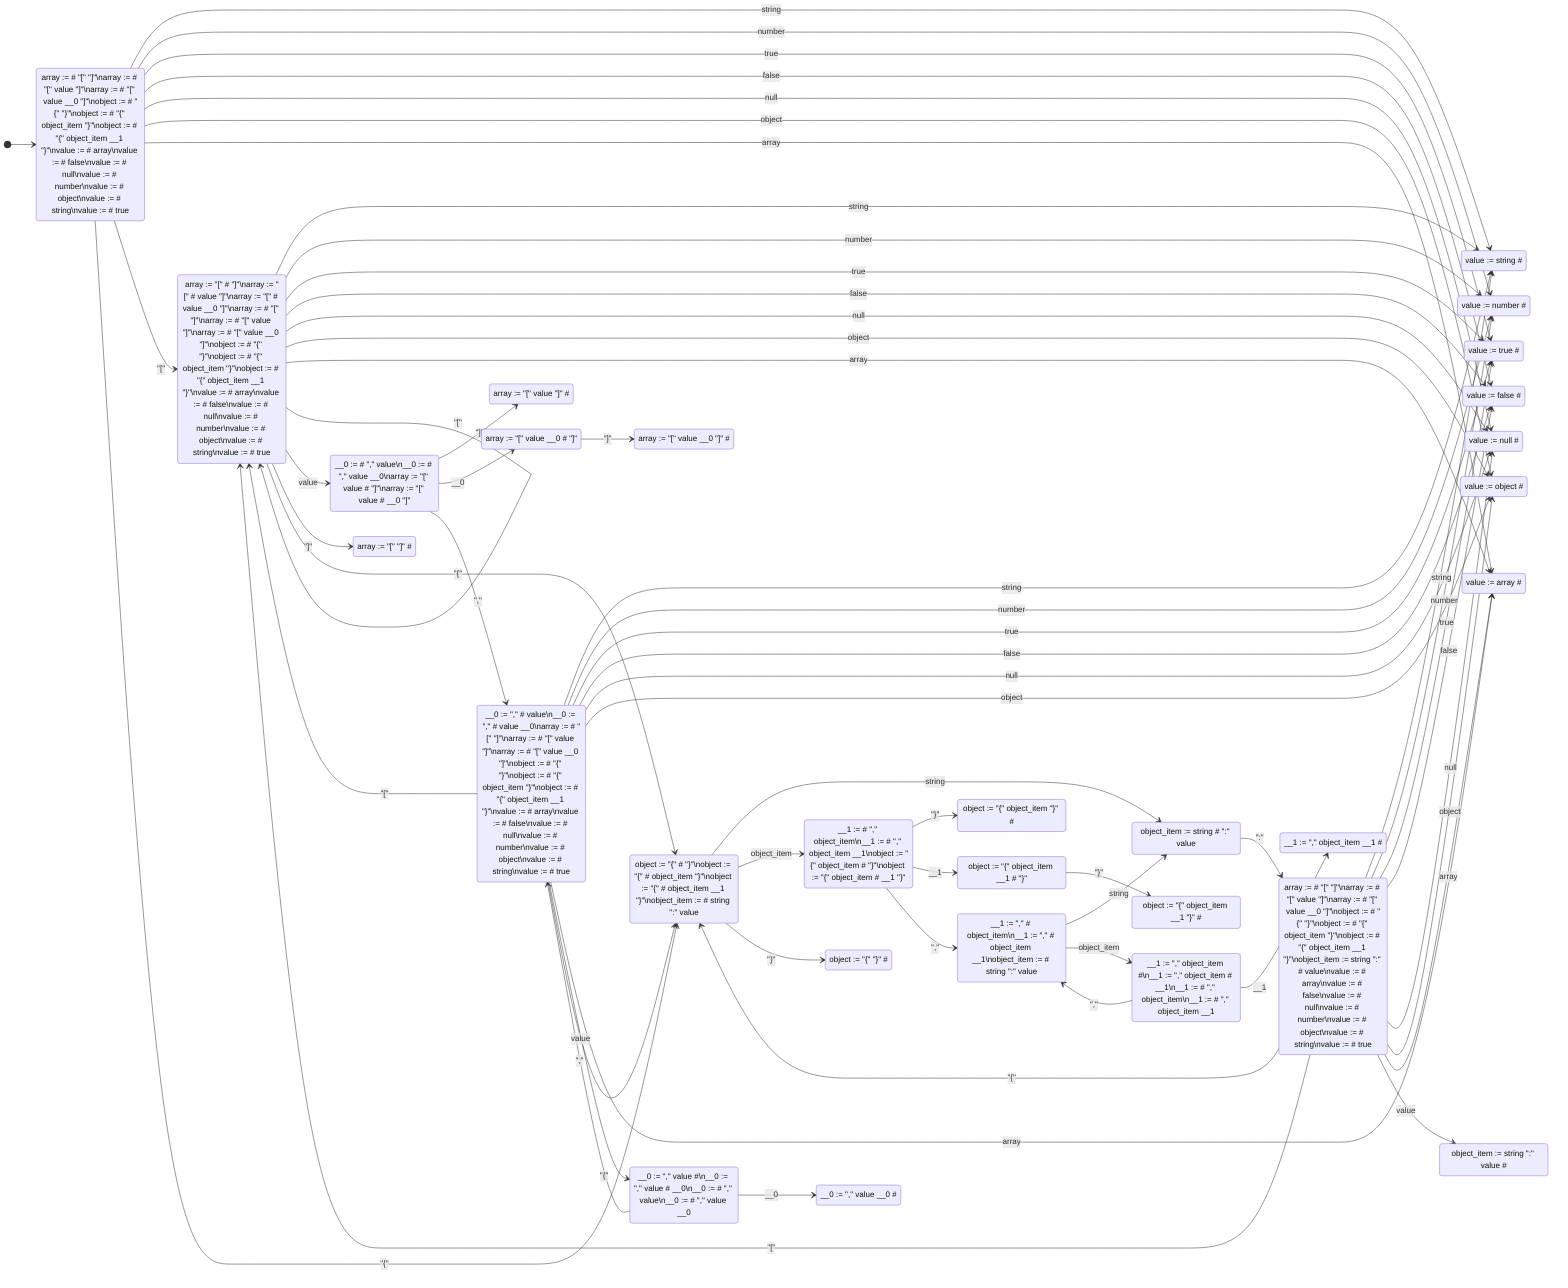 stateDiagram-v2
direction LR
[*] --> p1isnk8
state "array := # &quot;[&quot; &quot;]&quot;\narray := # &quot;[&quot; value &quot;]&quot;\narray := # &quot;[&quot; value __0 &quot;]&quot;\nobject := # &quot;{&quot; &quot;}&quot;\nobject := # &quot;{&quot; object_item &quot;}&quot;\nobject := # &quot;{&quot; object_item __1 &quot;}&quot;\nvalue := # array\nvalue := # false\nvalue := # null\nvalue := # number\nvalue := # object\nvalue := # string\nvalue := # true" as p1isnk8
p1isnk8 --> ni8p34u: #115;#116;#114;#105;#110;#103;
p1isnk8 --> n83f946: #110;#117;#109;#98;#101;#114;
p1isnk8 --> pcbppr3: #116;#114;#117;#101;
p1isnk8 --> pqcxq54: #102;#97;#108;#115;#101;
p1isnk8 --> p9ixrh4: #110;#117;#108;#108;
p1isnk8 --> pollbps: #111;#98;#106;#101;#99;#116;
p1isnk8 --> pw4tmby: #97;#114;#114;#97;#121;
p1isnk8 --> nmuqptn: #34;#91;#34;
p1isnk8 --> nr4imeh: #34;#123;#34;
state "value := string #" as ni8p34u
state "value := number #" as n83f946
state "value := true #" as pcbppr3
state "value := false #" as pqcxq54
state "value := null #" as p9ixrh4
state "value := object #" as pollbps
state "value := array #" as pw4tmby
state "array := &quot;[&quot; # &quot;]&quot;\narray := &quot;[&quot; # value &quot;]&quot;\narray := &quot;[&quot; # value __0 &quot;]&quot;\narray := # &quot;[&quot; &quot;]&quot;\narray := # &quot;[&quot; value &quot;]&quot;\narray := # &quot;[&quot; value __0 &quot;]&quot;\nobject := # &quot;{&quot; &quot;}&quot;\nobject := # &quot;{&quot; object_item &quot;}&quot;\nobject := # &quot;{&quot; object_item __1 &quot;}&quot;\nvalue := # array\nvalue := # false\nvalue := # null\nvalue := # number\nvalue := # object\nvalue := # string\nvalue := # true" as nmuqptn
nmuqptn --> ni8p34u: #115;#116;#114;#105;#110;#103;
nmuqptn --> n83f946: #110;#117;#109;#98;#101;#114;
nmuqptn --> pcbppr3: #116;#114;#117;#101;
nmuqptn --> pqcxq54: #102;#97;#108;#115;#101;
nmuqptn --> p9ixrh4: #110;#117;#108;#108;
nmuqptn --> pollbps: #111;#98;#106;#101;#99;#116;
nmuqptn --> pw4tmby: #97;#114;#114;#97;#121;
nmuqptn --> nmuqptn: #34;#91;#34;
nmuqptn --> niaa92u: #118;#97;#108;#117;#101;
nmuqptn --> p6ippfh: #34;#93;#34;
nmuqptn --> nr4imeh: #34;#123;#34;
state "object := &quot;{&quot; # &quot;}&quot;\nobject := &quot;{&quot; # object_item &quot;}&quot;\nobject := &quot;{&quot; # object_item __1 &quot;}&quot;\nobject_item := # string &quot;:&quot; value" as nr4imeh
nr4imeh --> nhocv7l: #115;#116;#114;#105;#110;#103;
nr4imeh --> psuc31o: #111;#98;#106;#101;#99;#116;#95;#105;#116;#101;#109;
nr4imeh --> pnt6gt3: #34;#125;#34;
state "__0 := # &quot;,&quot; value\n__0 := # &quot;,&quot; value __0\narray := &quot;[&quot; value # &quot;]&quot;\narray := &quot;[&quot; value # __0 &quot;]&quot;" as niaa92u
niaa92u --> ny6blbm: #34;#93;#34;
niaa92u --> njbussi: #95;#95;#48;
niaa92u --> pa9yddk: #34;#44;#34;
state "array := &quot;[&quot; &quot;]&quot; #" as p6ippfh
state "object_item := string # &quot;:&quot; value" as nhocv7l
nhocv7l --> nwyx937: #34;#58;#34;
state "__1 := # &quot;,&quot; object_item\n__1 := # &quot;,&quot; object_item __1\nobject := &quot;{&quot; object_item # &quot;}&quot;\nobject := &quot;{&quot; object_item # __1 &quot;}&quot;" as psuc31o
psuc31o --> p9o3t1m: #34;#125;#34;
psuc31o --> pnxi3y3: #95;#95;#49;
psuc31o --> pjv35e2: #34;#44;#34;
state "object := &quot;{&quot; &quot;}&quot; #" as pnt6gt3
state "array := &quot;[&quot; value &quot;]&quot; #" as ny6blbm
state "array := &quot;[&quot; value __0 # &quot;]&quot;" as njbussi
njbussi --> njbbon6: #34;#93;#34;
state "__0 := &quot;,&quot; # value\n__0 := &quot;,&quot; # value __0\narray := # &quot;[&quot; &quot;]&quot;\narray := # &quot;[&quot; value &quot;]&quot;\narray := # &quot;[&quot; value __0 &quot;]&quot;\nobject := # &quot;{&quot; &quot;}&quot;\nobject := # &quot;{&quot; object_item &quot;}&quot;\nobject := # &quot;{&quot; object_item __1 &quot;}&quot;\nvalue := # array\nvalue := # false\nvalue := # null\nvalue := # number\nvalue := # object\nvalue := # string\nvalue := # true" as pa9yddk
pa9yddk --> ni8p34u: #115;#116;#114;#105;#110;#103;
pa9yddk --> n83f946: #110;#117;#109;#98;#101;#114;
pa9yddk --> pcbppr3: #116;#114;#117;#101;
pa9yddk --> pqcxq54: #102;#97;#108;#115;#101;
pa9yddk --> p9ixrh4: #110;#117;#108;#108;
pa9yddk --> pollbps: #111;#98;#106;#101;#99;#116;
pa9yddk --> pw4tmby: #97;#114;#114;#97;#121;
pa9yddk --> nmuqptn: #34;#91;#34;
pa9yddk --> pbfri3u: #118;#97;#108;#117;#101;
pa9yddk --> nr4imeh: #34;#123;#34;
state "array := # &quot;[&quot; &quot;]&quot;\narray := # &quot;[&quot; value &quot;]&quot;\narray := # &quot;[&quot; value __0 &quot;]&quot;\nobject := # &quot;{&quot; &quot;}&quot;\nobject := # &quot;{&quot; object_item &quot;}&quot;\nobject := # &quot;{&quot; object_item __1 &quot;}&quot;\nobject_item := string &quot;:&quot; # value\nvalue := # array\nvalue := # false\nvalue := # null\nvalue := # number\nvalue := # object\nvalue := # string\nvalue := # true" as nwyx937
nwyx937 --> ni8p34u: #115;#116;#114;#105;#110;#103;
nwyx937 --> n83f946: #110;#117;#109;#98;#101;#114;
nwyx937 --> pcbppr3: #116;#114;#117;#101;
nwyx937 --> pqcxq54: #102;#97;#108;#115;#101;
nwyx937 --> p9ixrh4: #110;#117;#108;#108;
nwyx937 --> pollbps: #111;#98;#106;#101;#99;#116;
nwyx937 --> pw4tmby: #97;#114;#114;#97;#121;
nwyx937 --> nmuqptn: #34;#91;#34;
nwyx937 --> pfiq67z: #118;#97;#108;#117;#101;
nwyx937 --> nr4imeh: #34;#123;#34;
state "object := &quot;{&quot; object_item &quot;}&quot; #" as p9o3t1m
state "object := &quot;{&quot; object_item __1 # &quot;}&quot;" as pnxi3y3
pnxi3y3 --> pnylmwr: #34;#125;#34;
state "__1 := &quot;,&quot; # object_item\n__1 := &quot;,&quot; # object_item __1\nobject_item := # string &quot;:&quot; value" as pjv35e2
pjv35e2 --> nhocv7l: #115;#116;#114;#105;#110;#103;
pjv35e2 --> nl1vfkk: #111;#98;#106;#101;#99;#116;#95;#105;#116;#101;#109;
state "array := &quot;[&quot; value __0 &quot;]&quot; #" as njbbon6
state "__0 := &quot;,&quot; value #\n__0 := &quot;,&quot; value # __0\n__0 := # &quot;,&quot; value\n__0 := # &quot;,&quot; value __0" as pbfri3u
pbfri3u --> psq39hr: #95;#95;#48;
pbfri3u --> pa9yddk: #34;#44;#34;
state "object_item := string &quot;:&quot; value #" as pfiq67z
state "object := &quot;{&quot; object_item __1 &quot;}&quot; #" as pnylmwr
state "__1 := &quot;,&quot; object_item #\n__1 := &quot;,&quot; object_item # __1\n__1 := # &quot;,&quot; object_item\n__1 := # &quot;,&quot; object_item __1" as nl1vfkk
nl1vfkk --> pf9xpjl: #95;#95;#49;
nl1vfkk --> pjv35e2: #34;#44;#34;
state "__0 := &quot;,&quot; value __0 #" as psq39hr
state "__1 := &quot;,&quot; object_item __1 #" as pf9xpjl